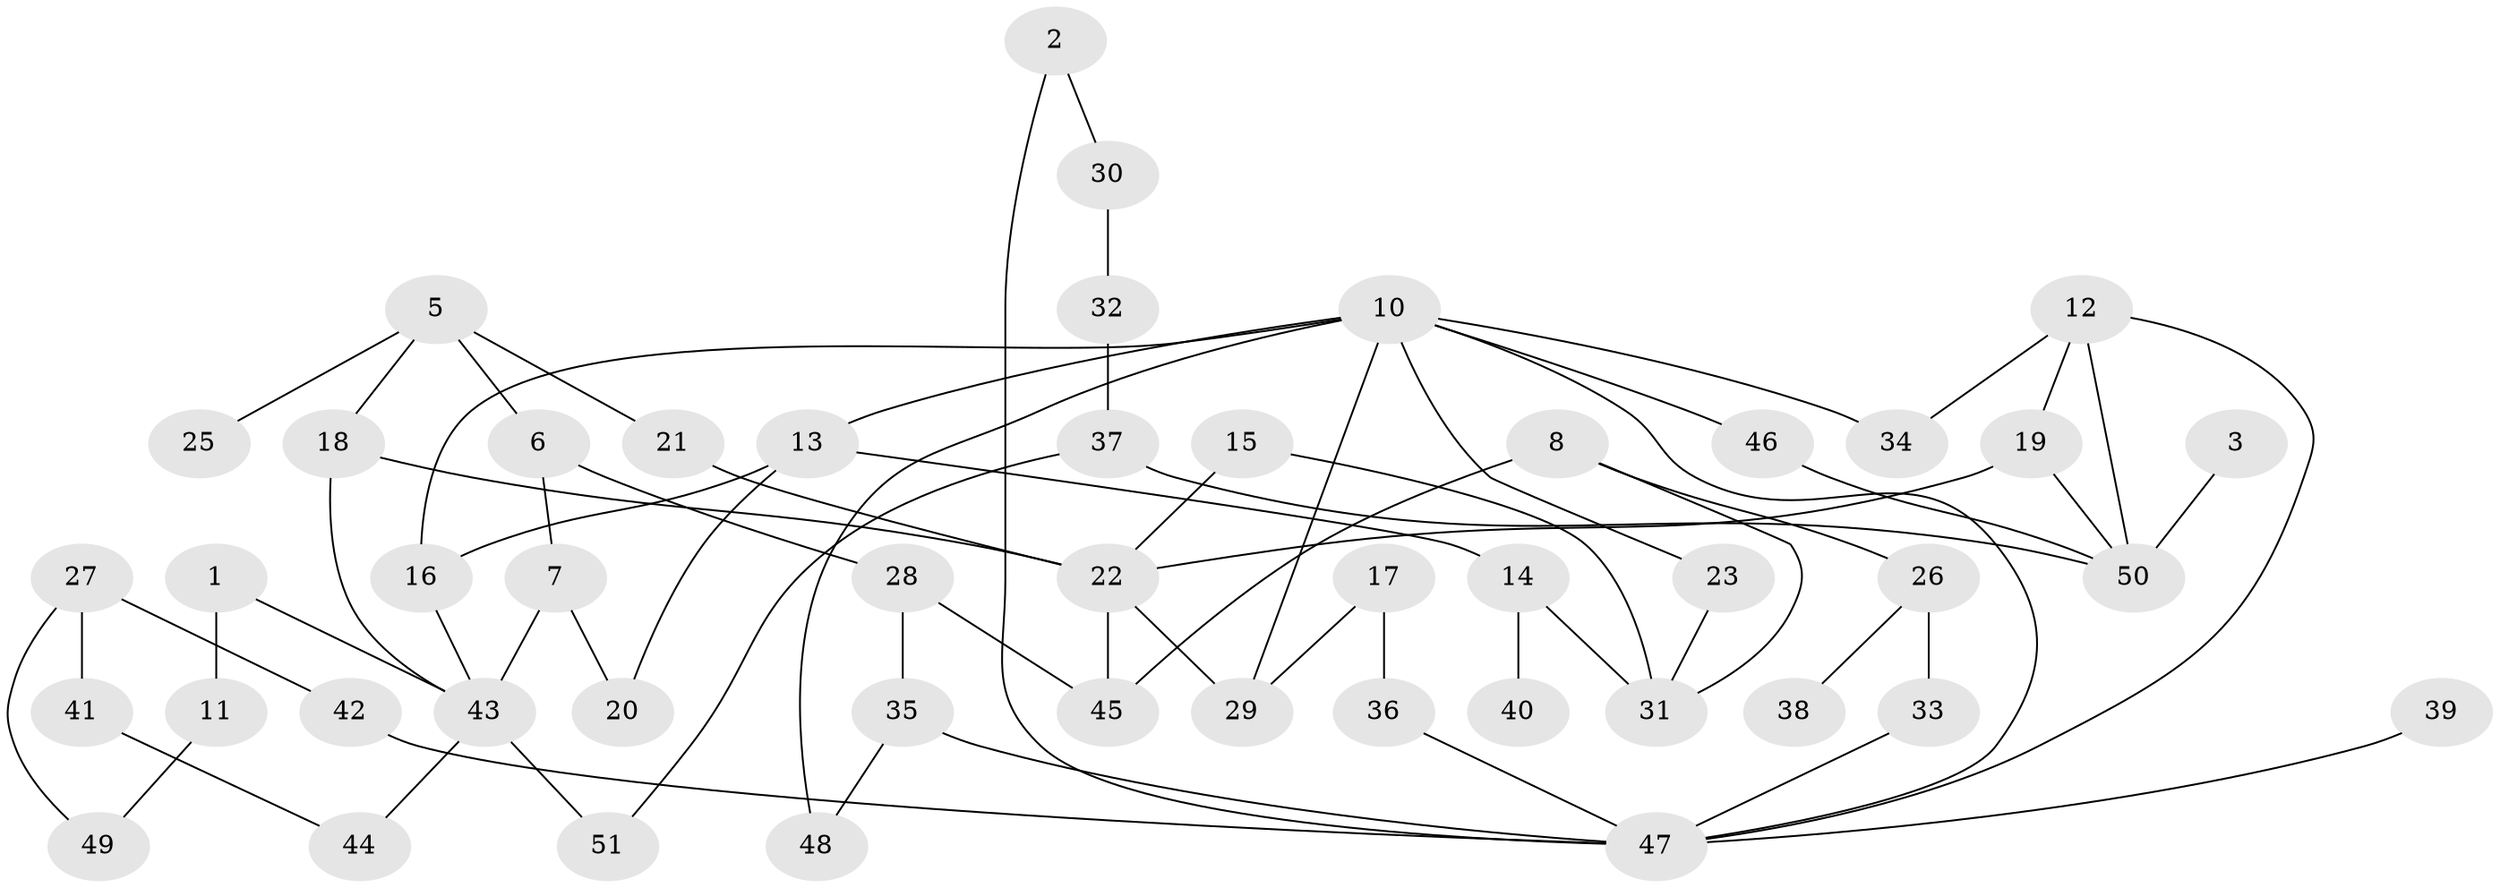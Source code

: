 // original degree distribution, {2: 0.2976190476190476, 1: 0.23809523809523808, 0: 0.03571428571428571, 3: 0.23809523809523808, 4: 0.11904761904761904, 5: 0.047619047619047616, 6: 0.011904761904761904, 8: 0.011904761904761904}
// Generated by graph-tools (version 1.1) at 2025/48/03/04/25 22:48:24]
// undirected, 48 vertices, 68 edges
graph export_dot {
  node [color=gray90,style=filled];
  1;
  2;
  3;
  5;
  6;
  7;
  8;
  10;
  11;
  12;
  13;
  14;
  15;
  16;
  17;
  18;
  19;
  20;
  21;
  22;
  23;
  25;
  26;
  27;
  28;
  29;
  30;
  31;
  32;
  33;
  34;
  35;
  36;
  37;
  38;
  39;
  40;
  41;
  42;
  43;
  44;
  45;
  46;
  47;
  48;
  49;
  50;
  51;
  1 -- 11 [weight=1.0];
  1 -- 43 [weight=1.0];
  2 -- 30 [weight=1.0];
  2 -- 47 [weight=1.0];
  3 -- 50 [weight=1.0];
  5 -- 6 [weight=1.0];
  5 -- 18 [weight=1.0];
  5 -- 21 [weight=1.0];
  5 -- 25 [weight=1.0];
  6 -- 7 [weight=1.0];
  6 -- 28 [weight=1.0];
  7 -- 20 [weight=1.0];
  7 -- 43 [weight=1.0];
  8 -- 26 [weight=1.0];
  8 -- 31 [weight=1.0];
  8 -- 45 [weight=1.0];
  10 -- 13 [weight=1.0];
  10 -- 16 [weight=1.0];
  10 -- 23 [weight=1.0];
  10 -- 29 [weight=1.0];
  10 -- 34 [weight=1.0];
  10 -- 46 [weight=1.0];
  10 -- 47 [weight=1.0];
  10 -- 48 [weight=1.0];
  11 -- 49 [weight=1.0];
  12 -- 19 [weight=1.0];
  12 -- 34 [weight=1.0];
  12 -- 47 [weight=1.0];
  12 -- 50 [weight=1.0];
  13 -- 14 [weight=1.0];
  13 -- 16 [weight=1.0];
  13 -- 20 [weight=1.0];
  14 -- 31 [weight=1.0];
  14 -- 40 [weight=1.0];
  15 -- 22 [weight=1.0];
  15 -- 31 [weight=1.0];
  16 -- 43 [weight=1.0];
  17 -- 29 [weight=1.0];
  17 -- 36 [weight=1.0];
  18 -- 22 [weight=1.0];
  18 -- 43 [weight=1.0];
  19 -- 22 [weight=1.0];
  19 -- 50 [weight=1.0];
  21 -- 22 [weight=1.0];
  22 -- 29 [weight=1.0];
  22 -- 45 [weight=1.0];
  23 -- 31 [weight=1.0];
  26 -- 33 [weight=1.0];
  26 -- 38 [weight=1.0];
  27 -- 41 [weight=1.0];
  27 -- 42 [weight=1.0];
  27 -- 49 [weight=1.0];
  28 -- 35 [weight=1.0];
  28 -- 45 [weight=1.0];
  30 -- 32 [weight=1.0];
  32 -- 37 [weight=1.0];
  33 -- 47 [weight=1.0];
  35 -- 47 [weight=1.0];
  35 -- 48 [weight=1.0];
  36 -- 47 [weight=1.0];
  37 -- 50 [weight=1.0];
  37 -- 51 [weight=1.0];
  39 -- 47 [weight=1.0];
  41 -- 44 [weight=1.0];
  42 -- 47 [weight=1.0];
  43 -- 44 [weight=1.0];
  43 -- 51 [weight=1.0];
  46 -- 50 [weight=1.0];
}
